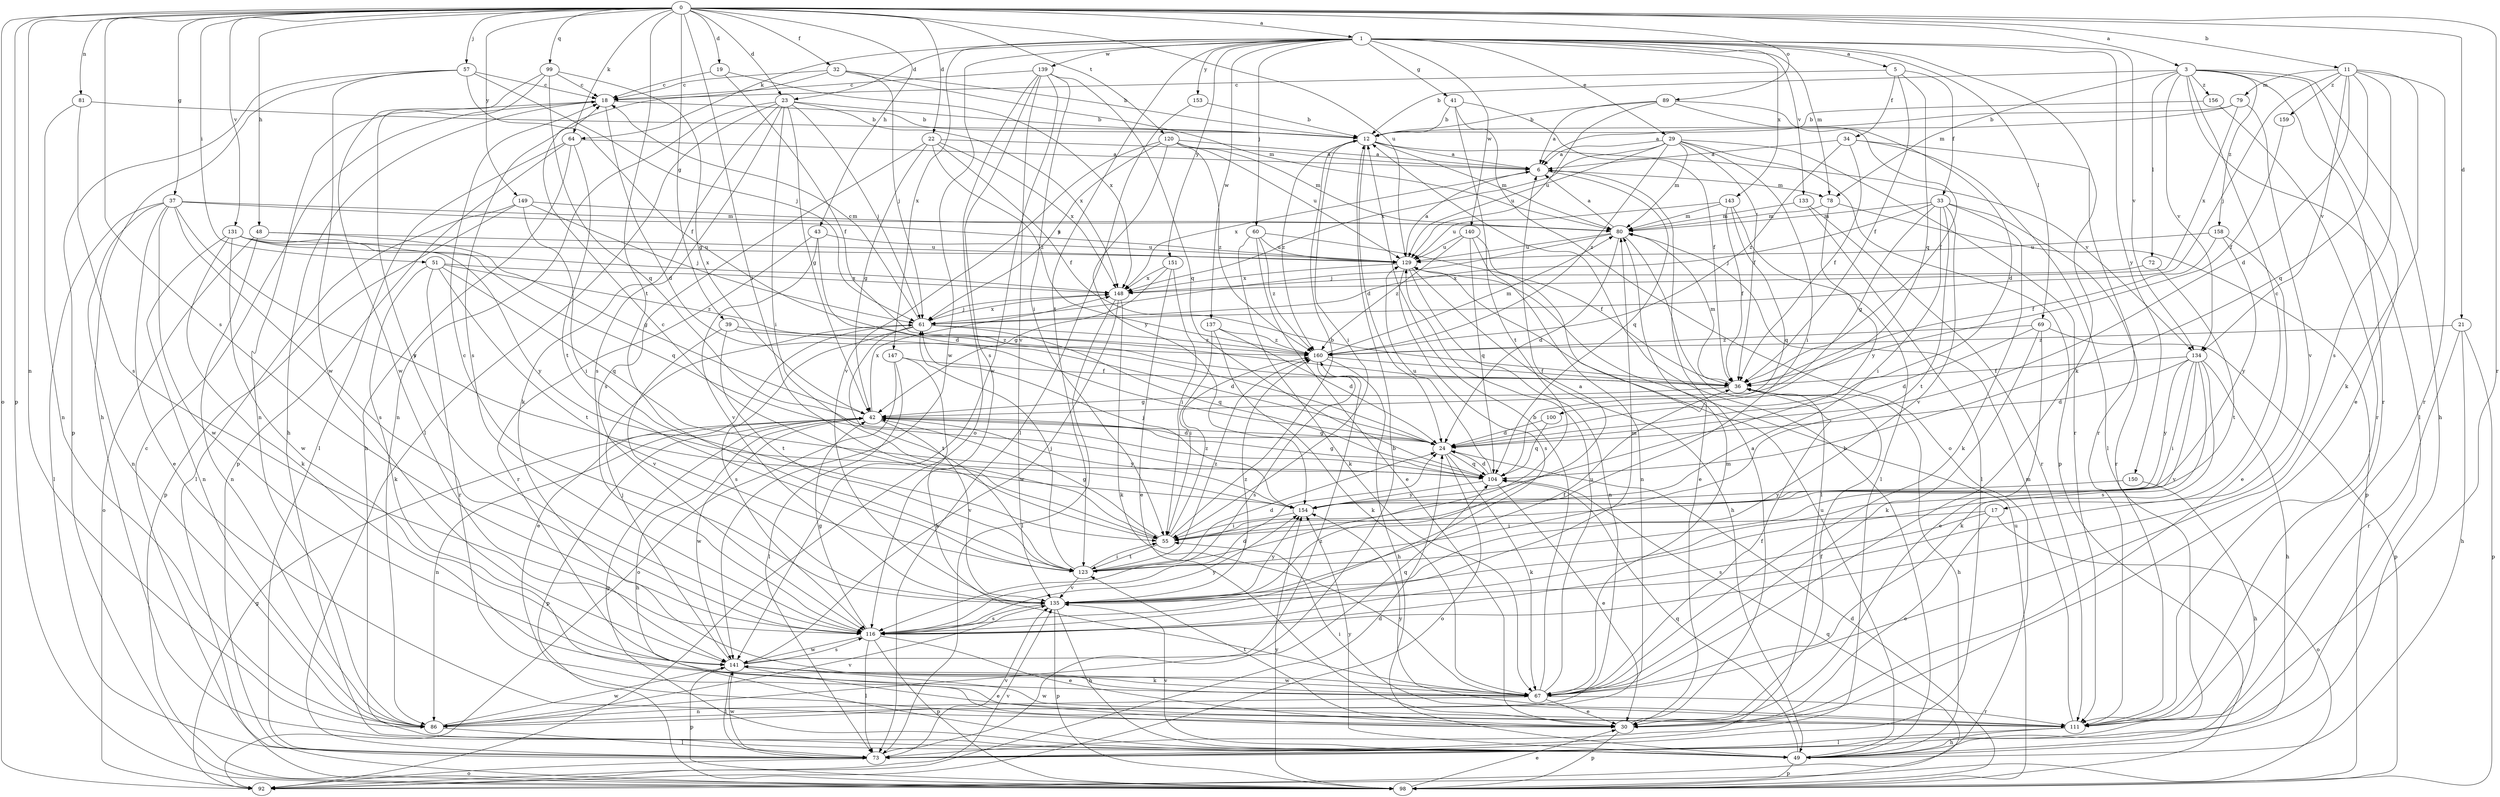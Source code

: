 strict digraph  {
0;
1;
3;
5;
6;
11;
12;
17;
18;
19;
21;
22;
23;
24;
29;
30;
32;
33;
34;
36;
37;
39;
41;
42;
43;
48;
49;
51;
55;
57;
60;
61;
64;
67;
69;
72;
73;
78;
79;
80;
81;
86;
89;
92;
98;
99;
100;
104;
111;
116;
120;
123;
129;
131;
133;
134;
135;
137;
139;
140;
141;
143;
147;
148;
149;
150;
151;
153;
154;
156;
158;
159;
160;
0 -> 1  [label=a];
0 -> 3  [label=a];
0 -> 11  [label=b];
0 -> 19  [label=d];
0 -> 21  [label=d];
0 -> 22  [label=d];
0 -> 23  [label=d];
0 -> 32  [label=f];
0 -> 37  [label=g];
0 -> 39  [label=g];
0 -> 43  [label=h];
0 -> 48  [label=h];
0 -> 51  [label=i];
0 -> 55  [label=i];
0 -> 57  [label=j];
0 -> 64  [label=k];
0 -> 81  [label=n];
0 -> 86  [label=n];
0 -> 89  [label=o];
0 -> 92  [label=o];
0 -> 98  [label=p];
0 -> 99  [label=q];
0 -> 111  [label=r];
0 -> 116  [label=s];
0 -> 120  [label=t];
0 -> 123  [label=t];
0 -> 129  [label=u];
0 -> 131  [label=v];
0 -> 149  [label=y];
1 -> 5  [label=a];
1 -> 23  [label=d];
1 -> 29  [label=e];
1 -> 41  [label=g];
1 -> 60  [label=j];
1 -> 64  [label=k];
1 -> 67  [label=k];
1 -> 69  [label=l];
1 -> 78  [label=m];
1 -> 123  [label=t];
1 -> 133  [label=v];
1 -> 134  [label=v];
1 -> 137  [label=w];
1 -> 139  [label=w];
1 -> 140  [label=w];
1 -> 141  [label=w];
1 -> 143  [label=x];
1 -> 147  [label=x];
1 -> 150  [label=y];
1 -> 151  [label=y];
1 -> 153  [label=y];
3 -> 12  [label=b];
3 -> 17  [label=c];
3 -> 30  [label=e];
3 -> 49  [label=h];
3 -> 72  [label=l];
3 -> 73  [label=l];
3 -> 78  [label=m];
3 -> 111  [label=r];
3 -> 134  [label=v];
3 -> 156  [label=z];
3 -> 158  [label=z];
5 -> 18  [label=c];
5 -> 33  [label=f];
5 -> 34  [label=f];
5 -> 36  [label=f];
5 -> 100  [label=q];
6 -> 78  [label=m];
6 -> 104  [label=q];
6 -> 148  [label=x];
11 -> 24  [label=d];
11 -> 61  [label=j];
11 -> 67  [label=k];
11 -> 79  [label=m];
11 -> 104  [label=q];
11 -> 111  [label=r];
11 -> 116  [label=s];
11 -> 134  [label=v];
11 -> 159  [label=z];
12 -> 6  [label=a];
12 -> 24  [label=d];
12 -> 55  [label=i];
12 -> 80  [label=m];
12 -> 134  [label=v];
12 -> 160  [label=z];
17 -> 30  [label=e];
17 -> 55  [label=i];
17 -> 92  [label=o];
17 -> 116  [label=s];
18 -> 12  [label=b];
18 -> 24  [label=d];
18 -> 49  [label=h];
18 -> 86  [label=n];
19 -> 18  [label=c];
19 -> 36  [label=f];
19 -> 148  [label=x];
21 -> 49  [label=h];
21 -> 98  [label=p];
21 -> 111  [label=r];
21 -> 160  [label=z];
22 -> 6  [label=a];
22 -> 36  [label=f];
22 -> 42  [label=g];
22 -> 116  [label=s];
22 -> 148  [label=x];
22 -> 160  [label=z];
23 -> 12  [label=b];
23 -> 42  [label=g];
23 -> 55  [label=i];
23 -> 61  [label=j];
23 -> 67  [label=k];
23 -> 73  [label=l];
23 -> 86  [label=n];
23 -> 116  [label=s];
23 -> 148  [label=x];
24 -> 42  [label=g];
24 -> 67  [label=k];
24 -> 92  [label=o];
24 -> 104  [label=q];
29 -> 6  [label=a];
29 -> 36  [label=f];
29 -> 55  [label=i];
29 -> 80  [label=m];
29 -> 98  [label=p];
29 -> 111  [label=r];
29 -> 129  [label=u];
29 -> 148  [label=x];
29 -> 160  [label=z];
30 -> 6  [label=a];
30 -> 36  [label=f];
30 -> 98  [label=p];
30 -> 123  [label=t];
32 -> 12  [label=b];
32 -> 18  [label=c];
32 -> 61  [label=j];
32 -> 80  [label=m];
32 -> 116  [label=s];
33 -> 42  [label=g];
33 -> 55  [label=i];
33 -> 61  [label=j];
33 -> 67  [label=k];
33 -> 80  [label=m];
33 -> 111  [label=r];
33 -> 123  [label=t];
33 -> 135  [label=v];
34 -> 6  [label=a];
34 -> 36  [label=f];
34 -> 73  [label=l];
34 -> 111  [label=r];
34 -> 160  [label=z];
36 -> 42  [label=g];
36 -> 49  [label=h];
36 -> 80  [label=m];
37 -> 30  [label=e];
37 -> 73  [label=l];
37 -> 80  [label=m];
37 -> 86  [label=n];
37 -> 116  [label=s];
37 -> 129  [label=u];
37 -> 141  [label=w];
37 -> 154  [label=y];
39 -> 24  [label=d];
39 -> 123  [label=t];
39 -> 135  [label=v];
39 -> 160  [label=z];
41 -> 12  [label=b];
41 -> 36  [label=f];
41 -> 92  [label=o];
41 -> 123  [label=t];
42 -> 24  [label=d];
42 -> 49  [label=h];
42 -> 86  [label=n];
42 -> 98  [label=p];
42 -> 135  [label=v];
42 -> 141  [label=w];
42 -> 148  [label=x];
42 -> 154  [label=y];
43 -> 24  [label=d];
43 -> 111  [label=r];
43 -> 129  [label=u];
43 -> 135  [label=v];
48 -> 42  [label=g];
48 -> 86  [label=n];
48 -> 92  [label=o];
48 -> 129  [label=u];
49 -> 12  [label=b];
49 -> 42  [label=g];
49 -> 98  [label=p];
49 -> 104  [label=q];
49 -> 129  [label=u];
49 -> 135  [label=v];
49 -> 154  [label=y];
51 -> 67  [label=k];
51 -> 104  [label=q];
51 -> 111  [label=r];
51 -> 123  [label=t];
51 -> 148  [label=x];
51 -> 160  [label=z];
55 -> 12  [label=b];
55 -> 18  [label=c];
55 -> 42  [label=g];
55 -> 123  [label=t];
55 -> 160  [label=z];
57 -> 18  [label=c];
57 -> 36  [label=f];
57 -> 49  [label=h];
57 -> 61  [label=j];
57 -> 98  [label=p];
57 -> 141  [label=w];
60 -> 30  [label=e];
60 -> 36  [label=f];
60 -> 67  [label=k];
60 -> 129  [label=u];
60 -> 160  [label=z];
61 -> 18  [label=c];
61 -> 30  [label=e];
61 -> 104  [label=q];
61 -> 116  [label=s];
61 -> 123  [label=t];
61 -> 148  [label=x];
61 -> 160  [label=z];
64 -> 6  [label=a];
64 -> 49  [label=h];
64 -> 73  [label=l];
64 -> 98  [label=p];
64 -> 123  [label=t];
67 -> 12  [label=b];
67 -> 30  [label=e];
67 -> 36  [label=f];
67 -> 80  [label=m];
67 -> 86  [label=n];
67 -> 111  [label=r];
67 -> 129  [label=u];
67 -> 141  [label=w];
69 -> 24  [label=d];
69 -> 30  [label=e];
69 -> 67  [label=k];
69 -> 98  [label=p];
69 -> 160  [label=z];
72 -> 123  [label=t];
72 -> 148  [label=x];
73 -> 12  [label=b];
73 -> 92  [label=o];
73 -> 135  [label=v];
73 -> 141  [label=w];
78 -> 80  [label=m];
78 -> 98  [label=p];
78 -> 154  [label=y];
79 -> 6  [label=a];
79 -> 12  [label=b];
79 -> 135  [label=v];
79 -> 148  [label=x];
80 -> 6  [label=a];
80 -> 24  [label=d];
80 -> 61  [label=j];
80 -> 73  [label=l];
80 -> 129  [label=u];
81 -> 12  [label=b];
81 -> 86  [label=n];
81 -> 116  [label=s];
86 -> 73  [label=l];
86 -> 135  [label=v];
86 -> 141  [label=w];
86 -> 160  [label=z];
89 -> 6  [label=a];
89 -> 12  [label=b];
89 -> 24  [label=d];
89 -> 36  [label=f];
89 -> 129  [label=u];
92 -> 24  [label=d];
92 -> 42  [label=g];
92 -> 135  [label=v];
98 -> 18  [label=c];
98 -> 24  [label=d];
98 -> 30  [label=e];
98 -> 104  [label=q];
98 -> 129  [label=u];
98 -> 154  [label=y];
99 -> 18  [label=c];
99 -> 42  [label=g];
99 -> 104  [label=q];
99 -> 116  [label=s];
99 -> 141  [label=w];
100 -> 24  [label=d];
100 -> 104  [label=q];
104 -> 24  [label=d];
104 -> 30  [label=e];
104 -> 42  [label=g];
104 -> 129  [label=u];
104 -> 154  [label=y];
111 -> 49  [label=h];
111 -> 55  [label=i];
111 -> 73  [label=l];
111 -> 80  [label=m];
111 -> 141  [label=w];
111 -> 154  [label=y];
116 -> 24  [label=d];
116 -> 30  [label=e];
116 -> 42  [label=g];
116 -> 73  [label=l];
116 -> 80  [label=m];
116 -> 98  [label=p];
116 -> 141  [label=w];
116 -> 154  [label=y];
120 -> 6  [label=a];
120 -> 61  [label=j];
120 -> 80  [label=m];
120 -> 129  [label=u];
120 -> 135  [label=v];
120 -> 154  [label=y];
120 -> 160  [label=z];
123 -> 24  [label=d];
123 -> 55  [label=i];
123 -> 61  [label=j];
123 -> 135  [label=v];
123 -> 160  [label=z];
129 -> 6  [label=a];
129 -> 49  [label=h];
129 -> 86  [label=n];
129 -> 116  [label=s];
129 -> 148  [label=x];
131 -> 67  [label=k];
131 -> 86  [label=n];
131 -> 104  [label=q];
131 -> 129  [label=u];
131 -> 141  [label=w];
131 -> 148  [label=x];
131 -> 154  [label=y];
133 -> 73  [label=l];
133 -> 80  [label=m];
133 -> 111  [label=r];
134 -> 24  [label=d];
134 -> 36  [label=f];
134 -> 49  [label=h];
134 -> 55  [label=i];
134 -> 67  [label=k];
134 -> 116  [label=s];
134 -> 135  [label=v];
134 -> 154  [label=y];
135 -> 6  [label=a];
135 -> 18  [label=c];
135 -> 36  [label=f];
135 -> 49  [label=h];
135 -> 98  [label=p];
135 -> 116  [label=s];
135 -> 154  [label=y];
135 -> 160  [label=z];
137 -> 24  [label=d];
137 -> 55  [label=i];
137 -> 67  [label=k];
137 -> 160  [label=z];
139 -> 18  [label=c];
139 -> 55  [label=i];
139 -> 92  [label=o];
139 -> 104  [label=q];
139 -> 116  [label=s];
139 -> 135  [label=v];
139 -> 141  [label=w];
140 -> 30  [label=e];
140 -> 86  [label=n];
140 -> 104  [label=q];
140 -> 129  [label=u];
140 -> 160  [label=z];
141 -> 30  [label=e];
141 -> 61  [label=j];
141 -> 67  [label=k];
141 -> 73  [label=l];
141 -> 98  [label=p];
141 -> 104  [label=q];
141 -> 116  [label=s];
143 -> 36  [label=f];
143 -> 73  [label=l];
143 -> 80  [label=m];
143 -> 104  [label=q];
143 -> 129  [label=u];
147 -> 36  [label=f];
147 -> 67  [label=k];
147 -> 73  [label=l];
147 -> 92  [label=o];
148 -> 61  [label=j];
148 -> 67  [label=k];
148 -> 73  [label=l];
148 -> 141  [label=w];
149 -> 55  [label=i];
149 -> 61  [label=j];
149 -> 73  [label=l];
149 -> 80  [label=m];
149 -> 98  [label=p];
150 -> 49  [label=h];
150 -> 154  [label=y];
151 -> 30  [label=e];
151 -> 42  [label=g];
151 -> 55  [label=i];
151 -> 148  [label=x];
153 -> 12  [label=b];
153 -> 73  [label=l];
154 -> 55  [label=i];
154 -> 61  [label=j];
156 -> 12  [label=b];
156 -> 111  [label=r];
158 -> 30  [label=e];
158 -> 36  [label=f];
158 -> 129  [label=u];
158 -> 154  [label=y];
159 -> 36  [label=f];
160 -> 36  [label=f];
160 -> 49  [label=h];
160 -> 80  [label=m];
160 -> 116  [label=s];
}
